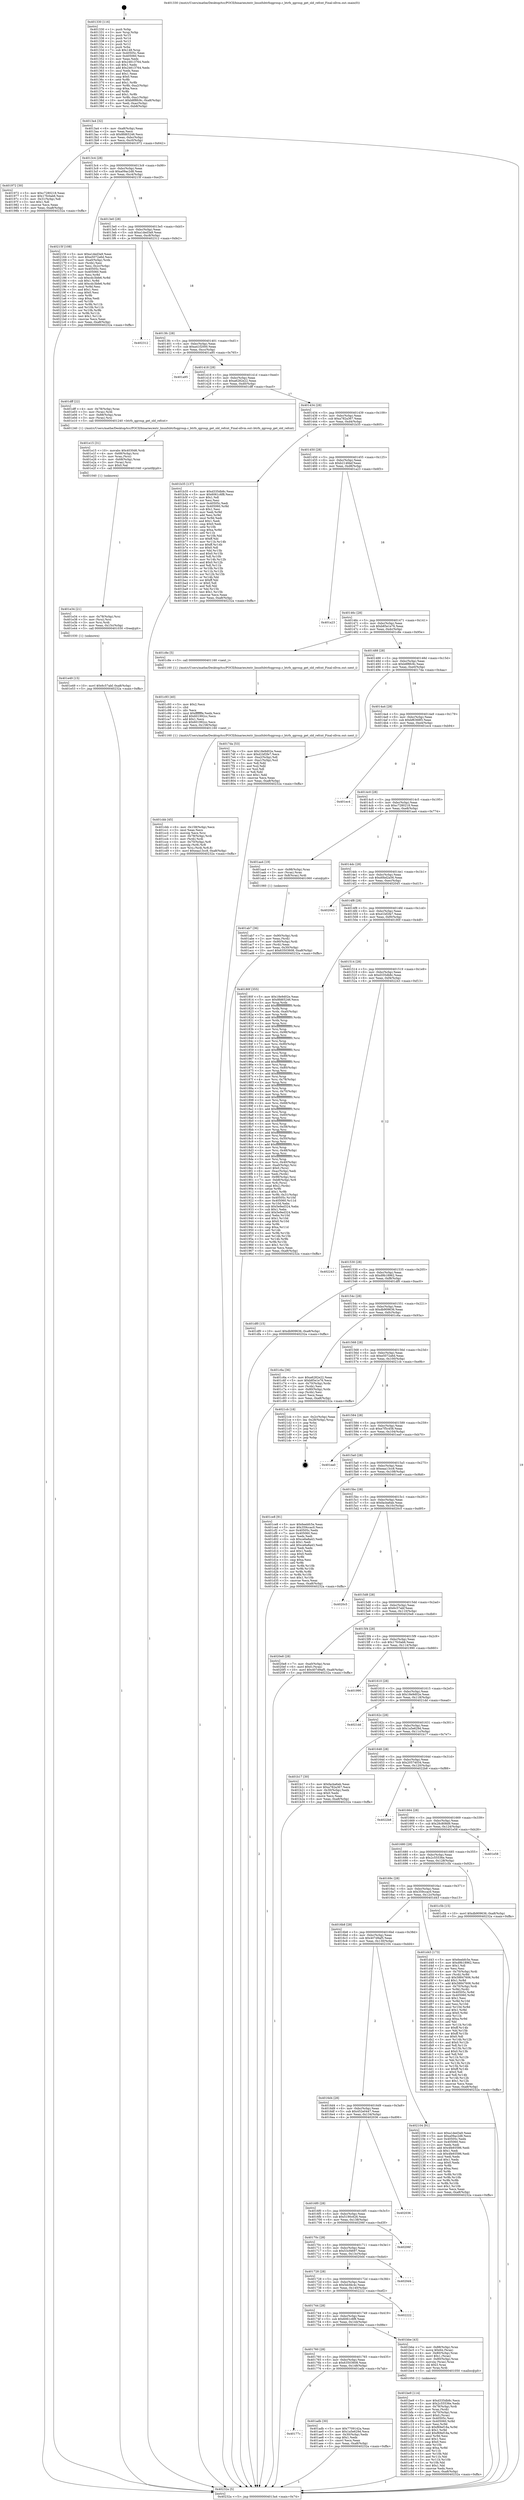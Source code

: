 digraph "0x401330" {
  label = "0x401330 (/mnt/c/Users/mathe/Desktop/tcc/POCII/binaries/extr_linuxfsbtrfsqgroup.c_btrfs_qgroup_get_old_refcnt_Final-ollvm.out::main(0))"
  labelloc = "t"
  node[shape=record]

  Entry [label="",width=0.3,height=0.3,shape=circle,fillcolor=black,style=filled]
  "0x4013a4" [label="{
     0x4013a4 [32]\l
     | [instrs]\l
     &nbsp;&nbsp;0x4013a4 \<+6\>: mov -0xa8(%rbp),%eax\l
     &nbsp;&nbsp;0x4013aa \<+2\>: mov %eax,%ecx\l
     &nbsp;&nbsp;0x4013ac \<+6\>: sub $0x8fd65246,%ecx\l
     &nbsp;&nbsp;0x4013b2 \<+6\>: mov %eax,-0xbc(%rbp)\l
     &nbsp;&nbsp;0x4013b8 \<+6\>: mov %ecx,-0xc0(%rbp)\l
     &nbsp;&nbsp;0x4013be \<+6\>: je 0000000000401972 \<main+0x642\>\l
  }"]
  "0x401972" [label="{
     0x401972 [30]\l
     | [instrs]\l
     &nbsp;&nbsp;0x401972 \<+5\>: mov $0xc7280218,%eax\l
     &nbsp;&nbsp;0x401977 \<+5\>: mov $0x17fc0ab6,%ecx\l
     &nbsp;&nbsp;0x40197c \<+3\>: mov -0x31(%rbp),%dl\l
     &nbsp;&nbsp;0x40197f \<+3\>: test $0x1,%dl\l
     &nbsp;&nbsp;0x401982 \<+3\>: cmovne %ecx,%eax\l
     &nbsp;&nbsp;0x401985 \<+6\>: mov %eax,-0xa8(%rbp)\l
     &nbsp;&nbsp;0x40198b \<+5\>: jmp 000000000040232a \<main+0xffa\>\l
  }"]
  "0x4013c4" [label="{
     0x4013c4 [28]\l
     | [instrs]\l
     &nbsp;&nbsp;0x4013c4 \<+5\>: jmp 00000000004013c9 \<main+0x99\>\l
     &nbsp;&nbsp;0x4013c9 \<+6\>: mov -0xbc(%rbp),%eax\l
     &nbsp;&nbsp;0x4013cf \<+5\>: sub $0xa09ac2d8,%eax\l
     &nbsp;&nbsp;0x4013d4 \<+6\>: mov %eax,-0xc4(%rbp)\l
     &nbsp;&nbsp;0x4013da \<+6\>: je 000000000040215f \<main+0xe2f\>\l
  }"]
  Exit [label="",width=0.3,height=0.3,shape=circle,fillcolor=black,style=filled,peripheries=2]
  "0x40215f" [label="{
     0x40215f [108]\l
     | [instrs]\l
     &nbsp;&nbsp;0x40215f \<+5\>: mov $0xa1ded3a9,%eax\l
     &nbsp;&nbsp;0x402164 \<+5\>: mov $0xe5072a6d,%ecx\l
     &nbsp;&nbsp;0x402169 \<+7\>: mov -0xa0(%rbp),%rdx\l
     &nbsp;&nbsp;0x402170 \<+2\>: mov (%rdx),%esi\l
     &nbsp;&nbsp;0x402172 \<+3\>: mov %esi,-0x2c(%rbp)\l
     &nbsp;&nbsp;0x402175 \<+7\>: mov 0x40505c,%esi\l
     &nbsp;&nbsp;0x40217c \<+7\>: mov 0x405060,%edi\l
     &nbsp;&nbsp;0x402183 \<+3\>: mov %esi,%r8d\l
     &nbsp;&nbsp;0x402186 \<+7\>: sub $0xcdc3bfe6,%r8d\l
     &nbsp;&nbsp;0x40218d \<+4\>: sub $0x1,%r8d\l
     &nbsp;&nbsp;0x402191 \<+7\>: add $0xcdc3bfe6,%r8d\l
     &nbsp;&nbsp;0x402198 \<+4\>: imul %r8d,%esi\l
     &nbsp;&nbsp;0x40219c \<+3\>: and $0x1,%esi\l
     &nbsp;&nbsp;0x40219f \<+3\>: cmp $0x0,%esi\l
     &nbsp;&nbsp;0x4021a2 \<+4\>: sete %r9b\l
     &nbsp;&nbsp;0x4021a6 \<+3\>: cmp $0xa,%edi\l
     &nbsp;&nbsp;0x4021a9 \<+4\>: setl %r10b\l
     &nbsp;&nbsp;0x4021ad \<+3\>: mov %r9b,%r11b\l
     &nbsp;&nbsp;0x4021b0 \<+3\>: and %r10b,%r11b\l
     &nbsp;&nbsp;0x4021b3 \<+3\>: xor %r10b,%r9b\l
     &nbsp;&nbsp;0x4021b6 \<+3\>: or %r9b,%r11b\l
     &nbsp;&nbsp;0x4021b9 \<+4\>: test $0x1,%r11b\l
     &nbsp;&nbsp;0x4021bd \<+3\>: cmovne %ecx,%eax\l
     &nbsp;&nbsp;0x4021c0 \<+6\>: mov %eax,-0xa8(%rbp)\l
     &nbsp;&nbsp;0x4021c6 \<+5\>: jmp 000000000040232a \<main+0xffa\>\l
  }"]
  "0x4013e0" [label="{
     0x4013e0 [28]\l
     | [instrs]\l
     &nbsp;&nbsp;0x4013e0 \<+5\>: jmp 00000000004013e5 \<main+0xb5\>\l
     &nbsp;&nbsp;0x4013e5 \<+6\>: mov -0xbc(%rbp),%eax\l
     &nbsp;&nbsp;0x4013eb \<+5\>: sub $0xa1ded3a9,%eax\l
     &nbsp;&nbsp;0x4013f0 \<+6\>: mov %eax,-0xc8(%rbp)\l
     &nbsp;&nbsp;0x4013f6 \<+6\>: je 0000000000402312 \<main+0xfe2\>\l
  }"]
  "0x401e49" [label="{
     0x401e49 [15]\l
     | [instrs]\l
     &nbsp;&nbsp;0x401e49 \<+10\>: movl $0x6c57abf,-0xa8(%rbp)\l
     &nbsp;&nbsp;0x401e53 \<+5\>: jmp 000000000040232a \<main+0xffa\>\l
  }"]
  "0x402312" [label="{
     0x402312\l
  }", style=dashed]
  "0x4013fc" [label="{
     0x4013fc [28]\l
     | [instrs]\l
     &nbsp;&nbsp;0x4013fc \<+5\>: jmp 0000000000401401 \<main+0xd1\>\l
     &nbsp;&nbsp;0x401401 \<+6\>: mov -0xbc(%rbp),%eax\l
     &nbsp;&nbsp;0x401407 \<+5\>: sub $0xa41f2000,%eax\l
     &nbsp;&nbsp;0x40140c \<+6\>: mov %eax,-0xcc(%rbp)\l
     &nbsp;&nbsp;0x401412 \<+6\>: je 0000000000401a95 \<main+0x765\>\l
  }"]
  "0x401e34" [label="{
     0x401e34 [21]\l
     | [instrs]\l
     &nbsp;&nbsp;0x401e34 \<+4\>: mov -0x78(%rbp),%rsi\l
     &nbsp;&nbsp;0x401e38 \<+3\>: mov (%rsi),%rsi\l
     &nbsp;&nbsp;0x401e3b \<+3\>: mov %rsi,%rdi\l
     &nbsp;&nbsp;0x401e3e \<+6\>: mov %eax,-0x15c(%rbp)\l
     &nbsp;&nbsp;0x401e44 \<+5\>: call 0000000000401030 \<free@plt\>\l
     | [calls]\l
     &nbsp;&nbsp;0x401030 \{1\} (unknown)\l
  }"]
  "0x401a95" [label="{
     0x401a95\l
  }", style=dashed]
  "0x401418" [label="{
     0x401418 [28]\l
     | [instrs]\l
     &nbsp;&nbsp;0x401418 \<+5\>: jmp 000000000040141d \<main+0xed\>\l
     &nbsp;&nbsp;0x40141d \<+6\>: mov -0xbc(%rbp),%eax\l
     &nbsp;&nbsp;0x401423 \<+5\>: sub $0xa6282e22,%eax\l
     &nbsp;&nbsp;0x401428 \<+6\>: mov %eax,-0xd0(%rbp)\l
     &nbsp;&nbsp;0x40142e \<+6\>: je 0000000000401dff \<main+0xacf\>\l
  }"]
  "0x401e15" [label="{
     0x401e15 [31]\l
     | [instrs]\l
     &nbsp;&nbsp;0x401e15 \<+10\>: movabs $0x4030d6,%rdi\l
     &nbsp;&nbsp;0x401e1f \<+4\>: mov -0x68(%rbp),%rsi\l
     &nbsp;&nbsp;0x401e23 \<+3\>: mov %rax,(%rsi)\l
     &nbsp;&nbsp;0x401e26 \<+4\>: mov -0x68(%rbp),%rax\l
     &nbsp;&nbsp;0x401e2a \<+3\>: mov (%rax),%rsi\l
     &nbsp;&nbsp;0x401e2d \<+2\>: mov $0x0,%al\l
     &nbsp;&nbsp;0x401e2f \<+5\>: call 0000000000401040 \<printf@plt\>\l
     | [calls]\l
     &nbsp;&nbsp;0x401040 \{1\} (unknown)\l
  }"]
  "0x401dff" [label="{
     0x401dff [22]\l
     | [instrs]\l
     &nbsp;&nbsp;0x401dff \<+4\>: mov -0x78(%rbp),%rax\l
     &nbsp;&nbsp;0x401e03 \<+3\>: mov (%rax),%rdi\l
     &nbsp;&nbsp;0x401e06 \<+7\>: mov -0x88(%rbp),%rax\l
     &nbsp;&nbsp;0x401e0d \<+3\>: mov (%rax),%rsi\l
     &nbsp;&nbsp;0x401e10 \<+5\>: call 0000000000401240 \<btrfs_qgroup_get_old_refcnt\>\l
     | [calls]\l
     &nbsp;&nbsp;0x401240 \{1\} (/mnt/c/Users/mathe/Desktop/tcc/POCII/binaries/extr_linuxfsbtrfsqgroup.c_btrfs_qgroup_get_old_refcnt_Final-ollvm.out::btrfs_qgroup_get_old_refcnt)\l
  }"]
  "0x401434" [label="{
     0x401434 [28]\l
     | [instrs]\l
     &nbsp;&nbsp;0x401434 \<+5\>: jmp 0000000000401439 \<main+0x109\>\l
     &nbsp;&nbsp;0x401439 \<+6\>: mov -0xbc(%rbp),%eax\l
     &nbsp;&nbsp;0x40143f \<+5\>: sub $0xa782a367,%eax\l
     &nbsp;&nbsp;0x401444 \<+6\>: mov %eax,-0xd4(%rbp)\l
     &nbsp;&nbsp;0x40144a \<+6\>: je 0000000000401b35 \<main+0x805\>\l
  }"]
  "0x401cbb" [label="{
     0x401cbb [45]\l
     | [instrs]\l
     &nbsp;&nbsp;0x401cbb \<+6\>: mov -0x158(%rbp),%ecx\l
     &nbsp;&nbsp;0x401cc1 \<+3\>: imul %eax,%ecx\l
     &nbsp;&nbsp;0x401cc4 \<+3\>: movslq %ecx,%rsi\l
     &nbsp;&nbsp;0x401cc7 \<+4\>: mov -0x78(%rbp),%rdi\l
     &nbsp;&nbsp;0x401ccb \<+3\>: mov (%rdi),%rdi\l
     &nbsp;&nbsp;0x401cce \<+4\>: mov -0x70(%rbp),%r8\l
     &nbsp;&nbsp;0x401cd2 \<+3\>: movslq (%r8),%r8\l
     &nbsp;&nbsp;0x401cd5 \<+4\>: mov %rsi,(%rdi,%r8,8)\l
     &nbsp;&nbsp;0x401cd9 \<+10\>: movl $0xeaa13cc8,-0xa8(%rbp)\l
     &nbsp;&nbsp;0x401ce3 \<+5\>: jmp 000000000040232a \<main+0xffa\>\l
  }"]
  "0x401b35" [label="{
     0x401b35 [137]\l
     | [instrs]\l
     &nbsp;&nbsp;0x401b35 \<+5\>: mov $0xd335db8c,%eax\l
     &nbsp;&nbsp;0x401b3a \<+5\>: mov $0x6061c6f8,%ecx\l
     &nbsp;&nbsp;0x401b3f \<+2\>: mov $0x1,%dl\l
     &nbsp;&nbsp;0x401b41 \<+2\>: xor %esi,%esi\l
     &nbsp;&nbsp;0x401b43 \<+7\>: mov 0x40505c,%edi\l
     &nbsp;&nbsp;0x401b4a \<+8\>: mov 0x405060,%r8d\l
     &nbsp;&nbsp;0x401b52 \<+3\>: sub $0x1,%esi\l
     &nbsp;&nbsp;0x401b55 \<+3\>: mov %edi,%r9d\l
     &nbsp;&nbsp;0x401b58 \<+3\>: add %esi,%r9d\l
     &nbsp;&nbsp;0x401b5b \<+4\>: imul %r9d,%edi\l
     &nbsp;&nbsp;0x401b5f \<+3\>: and $0x1,%edi\l
     &nbsp;&nbsp;0x401b62 \<+3\>: cmp $0x0,%edi\l
     &nbsp;&nbsp;0x401b65 \<+4\>: sete %r10b\l
     &nbsp;&nbsp;0x401b69 \<+4\>: cmp $0xa,%r8d\l
     &nbsp;&nbsp;0x401b6d \<+4\>: setl %r11b\l
     &nbsp;&nbsp;0x401b71 \<+3\>: mov %r10b,%bl\l
     &nbsp;&nbsp;0x401b74 \<+3\>: xor $0xff,%bl\l
     &nbsp;&nbsp;0x401b77 \<+3\>: mov %r11b,%r14b\l
     &nbsp;&nbsp;0x401b7a \<+4\>: xor $0xff,%r14b\l
     &nbsp;&nbsp;0x401b7e \<+3\>: xor $0x0,%dl\l
     &nbsp;&nbsp;0x401b81 \<+3\>: mov %bl,%r15b\l
     &nbsp;&nbsp;0x401b84 \<+4\>: and $0x0,%r15b\l
     &nbsp;&nbsp;0x401b88 \<+3\>: and %dl,%r10b\l
     &nbsp;&nbsp;0x401b8b \<+3\>: mov %r14b,%r12b\l
     &nbsp;&nbsp;0x401b8e \<+4\>: and $0x0,%r12b\l
     &nbsp;&nbsp;0x401b92 \<+3\>: and %dl,%r11b\l
     &nbsp;&nbsp;0x401b95 \<+3\>: or %r10b,%r15b\l
     &nbsp;&nbsp;0x401b98 \<+3\>: or %r11b,%r12b\l
     &nbsp;&nbsp;0x401b9b \<+3\>: xor %r12b,%r15b\l
     &nbsp;&nbsp;0x401b9e \<+3\>: or %r14b,%bl\l
     &nbsp;&nbsp;0x401ba1 \<+3\>: xor $0xff,%bl\l
     &nbsp;&nbsp;0x401ba4 \<+3\>: or $0x0,%dl\l
     &nbsp;&nbsp;0x401ba7 \<+2\>: and %dl,%bl\l
     &nbsp;&nbsp;0x401ba9 \<+3\>: or %bl,%r15b\l
     &nbsp;&nbsp;0x401bac \<+4\>: test $0x1,%r15b\l
     &nbsp;&nbsp;0x401bb0 \<+3\>: cmovne %ecx,%eax\l
     &nbsp;&nbsp;0x401bb3 \<+6\>: mov %eax,-0xa8(%rbp)\l
     &nbsp;&nbsp;0x401bb9 \<+5\>: jmp 000000000040232a \<main+0xffa\>\l
  }"]
  "0x401450" [label="{
     0x401450 [28]\l
     | [instrs]\l
     &nbsp;&nbsp;0x401450 \<+5\>: jmp 0000000000401455 \<main+0x125\>\l
     &nbsp;&nbsp;0x401455 \<+6\>: mov -0xbc(%rbp),%eax\l
     &nbsp;&nbsp;0x40145b \<+5\>: sub $0xb214fdef,%eax\l
     &nbsp;&nbsp;0x401460 \<+6\>: mov %eax,-0xd8(%rbp)\l
     &nbsp;&nbsp;0x401466 \<+6\>: je 0000000000401a23 \<main+0x6f3\>\l
  }"]
  "0x401c93" [label="{
     0x401c93 [40]\l
     | [instrs]\l
     &nbsp;&nbsp;0x401c93 \<+5\>: mov $0x2,%ecx\l
     &nbsp;&nbsp;0x401c98 \<+1\>: cltd\l
     &nbsp;&nbsp;0x401c99 \<+2\>: idiv %ecx\l
     &nbsp;&nbsp;0x401c9b \<+6\>: imul $0xfffffffe,%edx,%ecx\l
     &nbsp;&nbsp;0x401ca1 \<+6\>: add $0x601992cc,%ecx\l
     &nbsp;&nbsp;0x401ca7 \<+3\>: add $0x1,%ecx\l
     &nbsp;&nbsp;0x401caa \<+6\>: sub $0x601992cc,%ecx\l
     &nbsp;&nbsp;0x401cb0 \<+6\>: mov %ecx,-0x158(%rbp)\l
     &nbsp;&nbsp;0x401cb6 \<+5\>: call 0000000000401160 \<next_i\>\l
     | [calls]\l
     &nbsp;&nbsp;0x401160 \{1\} (/mnt/c/Users/mathe/Desktop/tcc/POCII/binaries/extr_linuxfsbtrfsqgroup.c_btrfs_qgroup_get_old_refcnt_Final-ollvm.out::next_i)\l
  }"]
  "0x401a23" [label="{
     0x401a23\l
  }", style=dashed]
  "0x40146c" [label="{
     0x40146c [28]\l
     | [instrs]\l
     &nbsp;&nbsp;0x40146c \<+5\>: jmp 0000000000401471 \<main+0x141\>\l
     &nbsp;&nbsp;0x401471 \<+6\>: mov -0xbc(%rbp),%eax\l
     &nbsp;&nbsp;0x401477 \<+5\>: sub $0xb85e1e76,%eax\l
     &nbsp;&nbsp;0x40147c \<+6\>: mov %eax,-0xdc(%rbp)\l
     &nbsp;&nbsp;0x401482 \<+6\>: je 0000000000401c8e \<main+0x95e\>\l
  }"]
  "0x401be9" [label="{
     0x401be9 [114]\l
     | [instrs]\l
     &nbsp;&nbsp;0x401be9 \<+5\>: mov $0xd335db8c,%ecx\l
     &nbsp;&nbsp;0x401bee \<+5\>: mov $0x2c55536e,%edx\l
     &nbsp;&nbsp;0x401bf3 \<+4\>: mov -0x78(%rbp),%rdi\l
     &nbsp;&nbsp;0x401bf7 \<+3\>: mov %rax,(%rdi)\l
     &nbsp;&nbsp;0x401bfa \<+4\>: mov -0x70(%rbp),%rax\l
     &nbsp;&nbsp;0x401bfe \<+6\>: movl $0x0,(%rax)\l
     &nbsp;&nbsp;0x401c04 \<+7\>: mov 0x40505c,%esi\l
     &nbsp;&nbsp;0x401c0b \<+8\>: mov 0x405060,%r8d\l
     &nbsp;&nbsp;0x401c13 \<+3\>: mov %esi,%r9d\l
     &nbsp;&nbsp;0x401c16 \<+7\>: sub $0xf69ef18a,%r9d\l
     &nbsp;&nbsp;0x401c1d \<+4\>: sub $0x1,%r9d\l
     &nbsp;&nbsp;0x401c21 \<+7\>: add $0xf69ef18a,%r9d\l
     &nbsp;&nbsp;0x401c28 \<+4\>: imul %r9d,%esi\l
     &nbsp;&nbsp;0x401c2c \<+3\>: and $0x1,%esi\l
     &nbsp;&nbsp;0x401c2f \<+3\>: cmp $0x0,%esi\l
     &nbsp;&nbsp;0x401c32 \<+4\>: sete %r10b\l
     &nbsp;&nbsp;0x401c36 \<+4\>: cmp $0xa,%r8d\l
     &nbsp;&nbsp;0x401c3a \<+4\>: setl %r11b\l
     &nbsp;&nbsp;0x401c3e \<+3\>: mov %r10b,%bl\l
     &nbsp;&nbsp;0x401c41 \<+3\>: and %r11b,%bl\l
     &nbsp;&nbsp;0x401c44 \<+3\>: xor %r11b,%r10b\l
     &nbsp;&nbsp;0x401c47 \<+3\>: or %r10b,%bl\l
     &nbsp;&nbsp;0x401c4a \<+3\>: test $0x1,%bl\l
     &nbsp;&nbsp;0x401c4d \<+3\>: cmovne %edx,%ecx\l
     &nbsp;&nbsp;0x401c50 \<+6\>: mov %ecx,-0xa8(%rbp)\l
     &nbsp;&nbsp;0x401c56 \<+5\>: jmp 000000000040232a \<main+0xffa\>\l
  }"]
  "0x401c8e" [label="{
     0x401c8e [5]\l
     | [instrs]\l
     &nbsp;&nbsp;0x401c8e \<+5\>: call 0000000000401160 \<next_i\>\l
     | [calls]\l
     &nbsp;&nbsp;0x401160 \{1\} (/mnt/c/Users/mathe/Desktop/tcc/POCII/binaries/extr_linuxfsbtrfsqgroup.c_btrfs_qgroup_get_old_refcnt_Final-ollvm.out::next_i)\l
  }"]
  "0x401488" [label="{
     0x401488 [28]\l
     | [instrs]\l
     &nbsp;&nbsp;0x401488 \<+5\>: jmp 000000000040148d \<main+0x15d\>\l
     &nbsp;&nbsp;0x40148d \<+6\>: mov -0xbc(%rbp),%eax\l
     &nbsp;&nbsp;0x401493 \<+5\>: sub $0xb8f8fc9c,%eax\l
     &nbsp;&nbsp;0x401498 \<+6\>: mov %eax,-0xe0(%rbp)\l
     &nbsp;&nbsp;0x40149e \<+6\>: je 00000000004017da \<main+0x4aa\>\l
  }"]
  "0x40177c" [label="{
     0x40177c\l
  }", style=dashed]
  "0x4017da" [label="{
     0x4017da [53]\l
     | [instrs]\l
     &nbsp;&nbsp;0x4017da \<+5\>: mov $0x18e9d02e,%eax\l
     &nbsp;&nbsp;0x4017df \<+5\>: mov $0xd1bf2fe7,%ecx\l
     &nbsp;&nbsp;0x4017e4 \<+6\>: mov -0xa2(%rbp),%dl\l
     &nbsp;&nbsp;0x4017ea \<+7\>: mov -0xa1(%rbp),%sil\l
     &nbsp;&nbsp;0x4017f1 \<+3\>: mov %dl,%dil\l
     &nbsp;&nbsp;0x4017f4 \<+3\>: and %sil,%dil\l
     &nbsp;&nbsp;0x4017f7 \<+3\>: xor %sil,%dl\l
     &nbsp;&nbsp;0x4017fa \<+3\>: or %dl,%dil\l
     &nbsp;&nbsp;0x4017fd \<+4\>: test $0x1,%dil\l
     &nbsp;&nbsp;0x401801 \<+3\>: cmovne %ecx,%eax\l
     &nbsp;&nbsp;0x401804 \<+6\>: mov %eax,-0xa8(%rbp)\l
     &nbsp;&nbsp;0x40180a \<+5\>: jmp 000000000040232a \<main+0xffa\>\l
  }"]
  "0x4014a4" [label="{
     0x4014a4 [28]\l
     | [instrs]\l
     &nbsp;&nbsp;0x4014a4 \<+5\>: jmp 00000000004014a9 \<main+0x179\>\l
     &nbsp;&nbsp;0x4014a9 \<+6\>: mov -0xbc(%rbp),%eax\l
     &nbsp;&nbsp;0x4014af \<+5\>: sub $0xbf6368f3,%eax\l
     &nbsp;&nbsp;0x4014b4 \<+6\>: mov %eax,-0xe4(%rbp)\l
     &nbsp;&nbsp;0x4014ba \<+6\>: je 0000000000401ec4 \<main+0xb94\>\l
  }"]
  "0x40232a" [label="{
     0x40232a [5]\l
     | [instrs]\l
     &nbsp;&nbsp;0x40232a \<+5\>: jmp 00000000004013a4 \<main+0x74\>\l
  }"]
  "0x401330" [label="{
     0x401330 [116]\l
     | [instrs]\l
     &nbsp;&nbsp;0x401330 \<+1\>: push %rbp\l
     &nbsp;&nbsp;0x401331 \<+3\>: mov %rsp,%rbp\l
     &nbsp;&nbsp;0x401334 \<+2\>: push %r15\l
     &nbsp;&nbsp;0x401336 \<+2\>: push %r14\l
     &nbsp;&nbsp;0x401338 \<+2\>: push %r13\l
     &nbsp;&nbsp;0x40133a \<+2\>: push %r12\l
     &nbsp;&nbsp;0x40133c \<+1\>: push %rbx\l
     &nbsp;&nbsp;0x40133d \<+7\>: sub $0x148,%rsp\l
     &nbsp;&nbsp;0x401344 \<+7\>: mov 0x40505c,%eax\l
     &nbsp;&nbsp;0x40134b \<+7\>: mov 0x405060,%ecx\l
     &nbsp;&nbsp;0x401352 \<+2\>: mov %eax,%edx\l
     &nbsp;&nbsp;0x401354 \<+6\>: sub $0x24613764,%edx\l
     &nbsp;&nbsp;0x40135a \<+3\>: sub $0x1,%edx\l
     &nbsp;&nbsp;0x40135d \<+6\>: add $0x24613764,%edx\l
     &nbsp;&nbsp;0x401363 \<+3\>: imul %edx,%eax\l
     &nbsp;&nbsp;0x401366 \<+3\>: and $0x1,%eax\l
     &nbsp;&nbsp;0x401369 \<+3\>: cmp $0x0,%eax\l
     &nbsp;&nbsp;0x40136c \<+4\>: sete %r8b\l
     &nbsp;&nbsp;0x401370 \<+4\>: and $0x1,%r8b\l
     &nbsp;&nbsp;0x401374 \<+7\>: mov %r8b,-0xa2(%rbp)\l
     &nbsp;&nbsp;0x40137b \<+3\>: cmp $0xa,%ecx\l
     &nbsp;&nbsp;0x40137e \<+4\>: setl %r8b\l
     &nbsp;&nbsp;0x401382 \<+4\>: and $0x1,%r8b\l
     &nbsp;&nbsp;0x401386 \<+7\>: mov %r8b,-0xa1(%rbp)\l
     &nbsp;&nbsp;0x40138d \<+10\>: movl $0xb8f8fc9c,-0xa8(%rbp)\l
     &nbsp;&nbsp;0x401397 \<+6\>: mov %edi,-0xac(%rbp)\l
     &nbsp;&nbsp;0x40139d \<+7\>: mov %rsi,-0xb8(%rbp)\l
  }"]
  "0x401adb" [label="{
     0x401adb [30]\l
     | [instrs]\l
     &nbsp;&nbsp;0x401adb \<+5\>: mov $0x7709142a,%eax\l
     &nbsp;&nbsp;0x401ae0 \<+5\>: mov $0x1a5e629d,%ecx\l
     &nbsp;&nbsp;0x401ae5 \<+3\>: mov -0x30(%rbp),%edx\l
     &nbsp;&nbsp;0x401ae8 \<+3\>: cmp $0x1,%edx\l
     &nbsp;&nbsp;0x401aeb \<+3\>: cmovl %ecx,%eax\l
     &nbsp;&nbsp;0x401aee \<+6\>: mov %eax,-0xa8(%rbp)\l
     &nbsp;&nbsp;0x401af4 \<+5\>: jmp 000000000040232a \<main+0xffa\>\l
  }"]
  "0x401ec4" [label="{
     0x401ec4\l
  }", style=dashed]
  "0x4014c0" [label="{
     0x4014c0 [28]\l
     | [instrs]\l
     &nbsp;&nbsp;0x4014c0 \<+5\>: jmp 00000000004014c5 \<main+0x195\>\l
     &nbsp;&nbsp;0x4014c5 \<+6\>: mov -0xbc(%rbp),%eax\l
     &nbsp;&nbsp;0x4014cb \<+5\>: sub $0xc7280218,%eax\l
     &nbsp;&nbsp;0x4014d0 \<+6\>: mov %eax,-0xe8(%rbp)\l
     &nbsp;&nbsp;0x4014d6 \<+6\>: je 0000000000401aa4 \<main+0x774\>\l
  }"]
  "0x401760" [label="{
     0x401760 [28]\l
     | [instrs]\l
     &nbsp;&nbsp;0x401760 \<+5\>: jmp 0000000000401765 \<main+0x435\>\l
     &nbsp;&nbsp;0x401765 \<+6\>: mov -0xbc(%rbp),%eax\l
     &nbsp;&nbsp;0x40176b \<+5\>: sub $0x63503608,%eax\l
     &nbsp;&nbsp;0x401770 \<+6\>: mov %eax,-0x148(%rbp)\l
     &nbsp;&nbsp;0x401776 \<+6\>: je 0000000000401adb \<main+0x7ab\>\l
  }"]
  "0x401aa4" [label="{
     0x401aa4 [19]\l
     | [instrs]\l
     &nbsp;&nbsp;0x401aa4 \<+7\>: mov -0x98(%rbp),%rax\l
     &nbsp;&nbsp;0x401aab \<+3\>: mov (%rax),%rax\l
     &nbsp;&nbsp;0x401aae \<+4\>: mov 0x8(%rax),%rdi\l
     &nbsp;&nbsp;0x401ab2 \<+5\>: call 0000000000401060 \<atoi@plt\>\l
     | [calls]\l
     &nbsp;&nbsp;0x401060 \{1\} (unknown)\l
  }"]
  "0x4014dc" [label="{
     0x4014dc [28]\l
     | [instrs]\l
     &nbsp;&nbsp;0x4014dc \<+5\>: jmp 00000000004014e1 \<main+0x1b1\>\l
     &nbsp;&nbsp;0x4014e1 \<+6\>: mov -0xbc(%rbp),%eax\l
     &nbsp;&nbsp;0x4014e7 \<+5\>: sub $0xd0bd2a56,%eax\l
     &nbsp;&nbsp;0x4014ec \<+6\>: mov %eax,-0xec(%rbp)\l
     &nbsp;&nbsp;0x4014f2 \<+6\>: je 0000000000402045 \<main+0xd15\>\l
  }"]
  "0x401bbe" [label="{
     0x401bbe [43]\l
     | [instrs]\l
     &nbsp;&nbsp;0x401bbe \<+7\>: mov -0x88(%rbp),%rax\l
     &nbsp;&nbsp;0x401bc5 \<+7\>: movq $0x64,(%rax)\l
     &nbsp;&nbsp;0x401bcc \<+4\>: mov -0x80(%rbp),%rax\l
     &nbsp;&nbsp;0x401bd0 \<+6\>: movl $0x1,(%rax)\l
     &nbsp;&nbsp;0x401bd6 \<+4\>: mov -0x80(%rbp),%rax\l
     &nbsp;&nbsp;0x401bda \<+3\>: movslq (%rax),%rax\l
     &nbsp;&nbsp;0x401bdd \<+4\>: shl $0x3,%rax\l
     &nbsp;&nbsp;0x401be1 \<+3\>: mov %rax,%rdi\l
     &nbsp;&nbsp;0x401be4 \<+5\>: call 0000000000401050 \<malloc@plt\>\l
     | [calls]\l
     &nbsp;&nbsp;0x401050 \{1\} (unknown)\l
  }"]
  "0x402045" [label="{
     0x402045\l
  }", style=dashed]
  "0x4014f8" [label="{
     0x4014f8 [28]\l
     | [instrs]\l
     &nbsp;&nbsp;0x4014f8 \<+5\>: jmp 00000000004014fd \<main+0x1cd\>\l
     &nbsp;&nbsp;0x4014fd \<+6\>: mov -0xbc(%rbp),%eax\l
     &nbsp;&nbsp;0x401503 \<+5\>: sub $0xd1bf2fe7,%eax\l
     &nbsp;&nbsp;0x401508 \<+6\>: mov %eax,-0xf0(%rbp)\l
     &nbsp;&nbsp;0x40150e \<+6\>: je 000000000040180f \<main+0x4df\>\l
  }"]
  "0x401744" [label="{
     0x401744 [28]\l
     | [instrs]\l
     &nbsp;&nbsp;0x401744 \<+5\>: jmp 0000000000401749 \<main+0x419\>\l
     &nbsp;&nbsp;0x401749 \<+6\>: mov -0xbc(%rbp),%eax\l
     &nbsp;&nbsp;0x40174f \<+5\>: sub $0x6061c6f8,%eax\l
     &nbsp;&nbsp;0x401754 \<+6\>: mov %eax,-0x144(%rbp)\l
     &nbsp;&nbsp;0x40175a \<+6\>: je 0000000000401bbe \<main+0x88e\>\l
  }"]
  "0x40180f" [label="{
     0x40180f [355]\l
     | [instrs]\l
     &nbsp;&nbsp;0x40180f \<+5\>: mov $0x18e9d02e,%eax\l
     &nbsp;&nbsp;0x401814 \<+5\>: mov $0x8fd65246,%ecx\l
     &nbsp;&nbsp;0x401819 \<+3\>: mov %rsp,%rdx\l
     &nbsp;&nbsp;0x40181c \<+4\>: add $0xfffffffffffffff0,%rdx\l
     &nbsp;&nbsp;0x401820 \<+3\>: mov %rdx,%rsp\l
     &nbsp;&nbsp;0x401823 \<+7\>: mov %rdx,-0xa0(%rbp)\l
     &nbsp;&nbsp;0x40182a \<+3\>: mov %rsp,%rdx\l
     &nbsp;&nbsp;0x40182d \<+4\>: add $0xfffffffffffffff0,%rdx\l
     &nbsp;&nbsp;0x401831 \<+3\>: mov %rdx,%rsp\l
     &nbsp;&nbsp;0x401834 \<+3\>: mov %rsp,%rsi\l
     &nbsp;&nbsp;0x401837 \<+4\>: add $0xfffffffffffffff0,%rsi\l
     &nbsp;&nbsp;0x40183b \<+3\>: mov %rsi,%rsp\l
     &nbsp;&nbsp;0x40183e \<+7\>: mov %rsi,-0x98(%rbp)\l
     &nbsp;&nbsp;0x401845 \<+3\>: mov %rsp,%rsi\l
     &nbsp;&nbsp;0x401848 \<+4\>: add $0xfffffffffffffff0,%rsi\l
     &nbsp;&nbsp;0x40184c \<+3\>: mov %rsi,%rsp\l
     &nbsp;&nbsp;0x40184f \<+7\>: mov %rsi,-0x90(%rbp)\l
     &nbsp;&nbsp;0x401856 \<+3\>: mov %rsp,%rsi\l
     &nbsp;&nbsp;0x401859 \<+4\>: add $0xfffffffffffffff0,%rsi\l
     &nbsp;&nbsp;0x40185d \<+3\>: mov %rsi,%rsp\l
     &nbsp;&nbsp;0x401860 \<+7\>: mov %rsi,-0x88(%rbp)\l
     &nbsp;&nbsp;0x401867 \<+3\>: mov %rsp,%rsi\l
     &nbsp;&nbsp;0x40186a \<+4\>: add $0xfffffffffffffff0,%rsi\l
     &nbsp;&nbsp;0x40186e \<+3\>: mov %rsi,%rsp\l
     &nbsp;&nbsp;0x401871 \<+4\>: mov %rsi,-0x80(%rbp)\l
     &nbsp;&nbsp;0x401875 \<+3\>: mov %rsp,%rsi\l
     &nbsp;&nbsp;0x401878 \<+4\>: add $0xfffffffffffffff0,%rsi\l
     &nbsp;&nbsp;0x40187c \<+3\>: mov %rsi,%rsp\l
     &nbsp;&nbsp;0x40187f \<+4\>: mov %rsi,-0x78(%rbp)\l
     &nbsp;&nbsp;0x401883 \<+3\>: mov %rsp,%rsi\l
     &nbsp;&nbsp;0x401886 \<+4\>: add $0xfffffffffffffff0,%rsi\l
     &nbsp;&nbsp;0x40188a \<+3\>: mov %rsi,%rsp\l
     &nbsp;&nbsp;0x40188d \<+4\>: mov %rsi,-0x70(%rbp)\l
     &nbsp;&nbsp;0x401891 \<+3\>: mov %rsp,%rsi\l
     &nbsp;&nbsp;0x401894 \<+4\>: add $0xfffffffffffffff0,%rsi\l
     &nbsp;&nbsp;0x401898 \<+3\>: mov %rsi,%rsp\l
     &nbsp;&nbsp;0x40189b \<+4\>: mov %rsi,-0x68(%rbp)\l
     &nbsp;&nbsp;0x40189f \<+3\>: mov %rsp,%rsi\l
     &nbsp;&nbsp;0x4018a2 \<+4\>: add $0xfffffffffffffff0,%rsi\l
     &nbsp;&nbsp;0x4018a6 \<+3\>: mov %rsi,%rsp\l
     &nbsp;&nbsp;0x4018a9 \<+4\>: mov %rsi,-0x60(%rbp)\l
     &nbsp;&nbsp;0x4018ad \<+3\>: mov %rsp,%rsi\l
     &nbsp;&nbsp;0x4018b0 \<+4\>: add $0xfffffffffffffff0,%rsi\l
     &nbsp;&nbsp;0x4018b4 \<+3\>: mov %rsi,%rsp\l
     &nbsp;&nbsp;0x4018b7 \<+4\>: mov %rsi,-0x58(%rbp)\l
     &nbsp;&nbsp;0x4018bb \<+3\>: mov %rsp,%rsi\l
     &nbsp;&nbsp;0x4018be \<+4\>: add $0xfffffffffffffff0,%rsi\l
     &nbsp;&nbsp;0x4018c2 \<+3\>: mov %rsi,%rsp\l
     &nbsp;&nbsp;0x4018c5 \<+4\>: mov %rsi,-0x50(%rbp)\l
     &nbsp;&nbsp;0x4018c9 \<+3\>: mov %rsp,%rsi\l
     &nbsp;&nbsp;0x4018cc \<+4\>: add $0xfffffffffffffff0,%rsi\l
     &nbsp;&nbsp;0x4018d0 \<+3\>: mov %rsi,%rsp\l
     &nbsp;&nbsp;0x4018d3 \<+4\>: mov %rsi,-0x48(%rbp)\l
     &nbsp;&nbsp;0x4018d7 \<+3\>: mov %rsp,%rsi\l
     &nbsp;&nbsp;0x4018da \<+4\>: add $0xfffffffffffffff0,%rsi\l
     &nbsp;&nbsp;0x4018de \<+3\>: mov %rsi,%rsp\l
     &nbsp;&nbsp;0x4018e1 \<+4\>: mov %rsi,-0x40(%rbp)\l
     &nbsp;&nbsp;0x4018e5 \<+7\>: mov -0xa0(%rbp),%rsi\l
     &nbsp;&nbsp;0x4018ec \<+6\>: movl $0x0,(%rsi)\l
     &nbsp;&nbsp;0x4018f2 \<+6\>: mov -0xac(%rbp),%edi\l
     &nbsp;&nbsp;0x4018f8 \<+2\>: mov %edi,(%rdx)\l
     &nbsp;&nbsp;0x4018fa \<+7\>: mov -0x98(%rbp),%rsi\l
     &nbsp;&nbsp;0x401901 \<+7\>: mov -0xb8(%rbp),%r8\l
     &nbsp;&nbsp;0x401908 \<+3\>: mov %r8,(%rsi)\l
     &nbsp;&nbsp;0x40190b \<+3\>: cmpl $0x2,(%rdx)\l
     &nbsp;&nbsp;0x40190e \<+4\>: setne %r9b\l
     &nbsp;&nbsp;0x401912 \<+4\>: and $0x1,%r9b\l
     &nbsp;&nbsp;0x401916 \<+4\>: mov %r9b,-0x31(%rbp)\l
     &nbsp;&nbsp;0x40191a \<+8\>: mov 0x40505c,%r10d\l
     &nbsp;&nbsp;0x401922 \<+8\>: mov 0x405060,%r11d\l
     &nbsp;&nbsp;0x40192a \<+3\>: mov %r10d,%ebx\l
     &nbsp;&nbsp;0x40192d \<+6\>: sub $0x5e9ed324,%ebx\l
     &nbsp;&nbsp;0x401933 \<+3\>: sub $0x1,%ebx\l
     &nbsp;&nbsp;0x401936 \<+6\>: add $0x5e9ed324,%ebx\l
     &nbsp;&nbsp;0x40193c \<+4\>: imul %ebx,%r10d\l
     &nbsp;&nbsp;0x401940 \<+4\>: and $0x1,%r10d\l
     &nbsp;&nbsp;0x401944 \<+4\>: cmp $0x0,%r10d\l
     &nbsp;&nbsp;0x401948 \<+4\>: sete %r9b\l
     &nbsp;&nbsp;0x40194c \<+4\>: cmp $0xa,%r11d\l
     &nbsp;&nbsp;0x401950 \<+4\>: setl %r14b\l
     &nbsp;&nbsp;0x401954 \<+3\>: mov %r9b,%r15b\l
     &nbsp;&nbsp;0x401957 \<+3\>: and %r14b,%r15b\l
     &nbsp;&nbsp;0x40195a \<+3\>: xor %r14b,%r9b\l
     &nbsp;&nbsp;0x40195d \<+3\>: or %r9b,%r15b\l
     &nbsp;&nbsp;0x401960 \<+4\>: test $0x1,%r15b\l
     &nbsp;&nbsp;0x401964 \<+3\>: cmovne %ecx,%eax\l
     &nbsp;&nbsp;0x401967 \<+6\>: mov %eax,-0xa8(%rbp)\l
     &nbsp;&nbsp;0x40196d \<+5\>: jmp 000000000040232a \<main+0xffa\>\l
  }"]
  "0x401514" [label="{
     0x401514 [28]\l
     | [instrs]\l
     &nbsp;&nbsp;0x401514 \<+5\>: jmp 0000000000401519 \<main+0x1e9\>\l
     &nbsp;&nbsp;0x401519 \<+6\>: mov -0xbc(%rbp),%eax\l
     &nbsp;&nbsp;0x40151f \<+5\>: sub $0xd335db8c,%eax\l
     &nbsp;&nbsp;0x401524 \<+6\>: mov %eax,-0xf4(%rbp)\l
     &nbsp;&nbsp;0x40152a \<+6\>: je 0000000000402243 \<main+0xf13\>\l
  }"]
  "0x402222" [label="{
     0x402222\l
  }", style=dashed]
  "0x401ab7" [label="{
     0x401ab7 [36]\l
     | [instrs]\l
     &nbsp;&nbsp;0x401ab7 \<+7\>: mov -0x90(%rbp),%rdi\l
     &nbsp;&nbsp;0x401abe \<+2\>: mov %eax,(%rdi)\l
     &nbsp;&nbsp;0x401ac0 \<+7\>: mov -0x90(%rbp),%rdi\l
     &nbsp;&nbsp;0x401ac7 \<+2\>: mov (%rdi),%eax\l
     &nbsp;&nbsp;0x401ac9 \<+3\>: mov %eax,-0x30(%rbp)\l
     &nbsp;&nbsp;0x401acc \<+10\>: movl $0x63503608,-0xa8(%rbp)\l
     &nbsp;&nbsp;0x401ad6 \<+5\>: jmp 000000000040232a \<main+0xffa\>\l
  }"]
  "0x401728" [label="{
     0x401728 [28]\l
     | [instrs]\l
     &nbsp;&nbsp;0x401728 \<+5\>: jmp 000000000040172d \<main+0x3fd\>\l
     &nbsp;&nbsp;0x40172d \<+6\>: mov -0xbc(%rbp),%eax\l
     &nbsp;&nbsp;0x401733 \<+5\>: sub $0x5dcfdc4c,%eax\l
     &nbsp;&nbsp;0x401738 \<+6\>: mov %eax,-0x140(%rbp)\l
     &nbsp;&nbsp;0x40173e \<+6\>: je 0000000000402222 \<main+0xef2\>\l
  }"]
  "0x402243" [label="{
     0x402243\l
  }", style=dashed]
  "0x401530" [label="{
     0x401530 [28]\l
     | [instrs]\l
     &nbsp;&nbsp;0x401530 \<+5\>: jmp 0000000000401535 \<main+0x205\>\l
     &nbsp;&nbsp;0x401535 \<+6\>: mov -0xbc(%rbp),%eax\l
     &nbsp;&nbsp;0x40153b \<+5\>: sub $0xd9b18962,%eax\l
     &nbsp;&nbsp;0x401540 \<+6\>: mov %eax,-0xf8(%rbp)\l
     &nbsp;&nbsp;0x401546 \<+6\>: je 0000000000401df0 \<main+0xac0\>\l
  }"]
  "0x4020d4" [label="{
     0x4020d4\l
  }", style=dashed]
  "0x401df0" [label="{
     0x401df0 [15]\l
     | [instrs]\l
     &nbsp;&nbsp;0x401df0 \<+10\>: movl $0xdb909636,-0xa8(%rbp)\l
     &nbsp;&nbsp;0x401dfa \<+5\>: jmp 000000000040232a \<main+0xffa\>\l
  }"]
  "0x40154c" [label="{
     0x40154c [28]\l
     | [instrs]\l
     &nbsp;&nbsp;0x40154c \<+5\>: jmp 0000000000401551 \<main+0x221\>\l
     &nbsp;&nbsp;0x401551 \<+6\>: mov -0xbc(%rbp),%eax\l
     &nbsp;&nbsp;0x401557 \<+5\>: sub $0xdb909636,%eax\l
     &nbsp;&nbsp;0x40155c \<+6\>: mov %eax,-0xfc(%rbp)\l
     &nbsp;&nbsp;0x401562 \<+6\>: je 0000000000401c6a \<main+0x93a\>\l
  }"]
  "0x40170c" [label="{
     0x40170c [28]\l
     | [instrs]\l
     &nbsp;&nbsp;0x40170c \<+5\>: jmp 0000000000401711 \<main+0x3e1\>\l
     &nbsp;&nbsp;0x401711 \<+6\>: mov -0xbc(%rbp),%eax\l
     &nbsp;&nbsp;0x401717 \<+5\>: sub $0x53cf4697,%eax\l
     &nbsp;&nbsp;0x40171c \<+6\>: mov %eax,-0x13c(%rbp)\l
     &nbsp;&nbsp;0x401722 \<+6\>: je 00000000004020d4 \<main+0xda4\>\l
  }"]
  "0x401c6a" [label="{
     0x401c6a [36]\l
     | [instrs]\l
     &nbsp;&nbsp;0x401c6a \<+5\>: mov $0xa6282e22,%eax\l
     &nbsp;&nbsp;0x401c6f \<+5\>: mov $0xb85e1e76,%ecx\l
     &nbsp;&nbsp;0x401c74 \<+4\>: mov -0x70(%rbp),%rdx\l
     &nbsp;&nbsp;0x401c78 \<+2\>: mov (%rdx),%esi\l
     &nbsp;&nbsp;0x401c7a \<+4\>: mov -0x80(%rbp),%rdx\l
     &nbsp;&nbsp;0x401c7e \<+2\>: cmp (%rdx),%esi\l
     &nbsp;&nbsp;0x401c80 \<+3\>: cmovl %ecx,%eax\l
     &nbsp;&nbsp;0x401c83 \<+6\>: mov %eax,-0xa8(%rbp)\l
     &nbsp;&nbsp;0x401c89 \<+5\>: jmp 000000000040232a \<main+0xffa\>\l
  }"]
  "0x401568" [label="{
     0x401568 [28]\l
     | [instrs]\l
     &nbsp;&nbsp;0x401568 \<+5\>: jmp 000000000040156d \<main+0x23d\>\l
     &nbsp;&nbsp;0x40156d \<+6\>: mov -0xbc(%rbp),%eax\l
     &nbsp;&nbsp;0x401573 \<+5\>: sub $0xe5072a6d,%eax\l
     &nbsp;&nbsp;0x401578 \<+6\>: mov %eax,-0x100(%rbp)\l
     &nbsp;&nbsp;0x40157e \<+6\>: je 00000000004021cb \<main+0xe9b\>\l
  }"]
  "0x40206f" [label="{
     0x40206f\l
  }", style=dashed]
  "0x4021cb" [label="{
     0x4021cb [18]\l
     | [instrs]\l
     &nbsp;&nbsp;0x4021cb \<+3\>: mov -0x2c(%rbp),%eax\l
     &nbsp;&nbsp;0x4021ce \<+4\>: lea -0x28(%rbp),%rsp\l
     &nbsp;&nbsp;0x4021d2 \<+1\>: pop %rbx\l
     &nbsp;&nbsp;0x4021d3 \<+2\>: pop %r12\l
     &nbsp;&nbsp;0x4021d5 \<+2\>: pop %r13\l
     &nbsp;&nbsp;0x4021d7 \<+2\>: pop %r14\l
     &nbsp;&nbsp;0x4021d9 \<+2\>: pop %r15\l
     &nbsp;&nbsp;0x4021db \<+1\>: pop %rbp\l
     &nbsp;&nbsp;0x4021dc \<+1\>: ret\l
  }"]
  "0x401584" [label="{
     0x401584 [28]\l
     | [instrs]\l
     &nbsp;&nbsp;0x401584 \<+5\>: jmp 0000000000401589 \<main+0x259\>\l
     &nbsp;&nbsp;0x401589 \<+6\>: mov -0xbc(%rbp),%eax\l
     &nbsp;&nbsp;0x40158f \<+5\>: sub $0xe7f5c458,%eax\l
     &nbsp;&nbsp;0x401594 \<+6\>: mov %eax,-0x104(%rbp)\l
     &nbsp;&nbsp;0x40159a \<+6\>: je 0000000000401ea0 \<main+0xb70\>\l
  }"]
  "0x4016f0" [label="{
     0x4016f0 [28]\l
     | [instrs]\l
     &nbsp;&nbsp;0x4016f0 \<+5\>: jmp 00000000004016f5 \<main+0x3c5\>\l
     &nbsp;&nbsp;0x4016f5 \<+6\>: mov -0xbc(%rbp),%eax\l
     &nbsp;&nbsp;0x4016fb \<+5\>: sub $0x5190c626,%eax\l
     &nbsp;&nbsp;0x401700 \<+6\>: mov %eax,-0x138(%rbp)\l
     &nbsp;&nbsp;0x401706 \<+6\>: je 000000000040206f \<main+0xd3f\>\l
  }"]
  "0x401ea0" [label="{
     0x401ea0\l
  }", style=dashed]
  "0x4015a0" [label="{
     0x4015a0 [28]\l
     | [instrs]\l
     &nbsp;&nbsp;0x4015a0 \<+5\>: jmp 00000000004015a5 \<main+0x275\>\l
     &nbsp;&nbsp;0x4015a5 \<+6\>: mov -0xbc(%rbp),%eax\l
     &nbsp;&nbsp;0x4015ab \<+5\>: sub $0xeaa13cc8,%eax\l
     &nbsp;&nbsp;0x4015b0 \<+6\>: mov %eax,-0x108(%rbp)\l
     &nbsp;&nbsp;0x4015b6 \<+6\>: je 0000000000401ce8 \<main+0x9b8\>\l
  }"]
  "0x402036" [label="{
     0x402036\l
  }", style=dashed]
  "0x401ce8" [label="{
     0x401ce8 [91]\l
     | [instrs]\l
     &nbsp;&nbsp;0x401ce8 \<+5\>: mov $0x6eebfc5e,%eax\l
     &nbsp;&nbsp;0x401ced \<+5\>: mov $0x359ccac0,%ecx\l
     &nbsp;&nbsp;0x401cf2 \<+7\>: mov 0x40505c,%edx\l
     &nbsp;&nbsp;0x401cf9 \<+7\>: mov 0x405060,%esi\l
     &nbsp;&nbsp;0x401d00 \<+2\>: mov %edx,%edi\l
     &nbsp;&nbsp;0x401d02 \<+6\>: sub $0xce6a8a43,%edi\l
     &nbsp;&nbsp;0x401d08 \<+3\>: sub $0x1,%edi\l
     &nbsp;&nbsp;0x401d0b \<+6\>: add $0xce6a8a43,%edi\l
     &nbsp;&nbsp;0x401d11 \<+3\>: imul %edi,%edx\l
     &nbsp;&nbsp;0x401d14 \<+3\>: and $0x1,%edx\l
     &nbsp;&nbsp;0x401d17 \<+3\>: cmp $0x0,%edx\l
     &nbsp;&nbsp;0x401d1a \<+4\>: sete %r8b\l
     &nbsp;&nbsp;0x401d1e \<+3\>: cmp $0xa,%esi\l
     &nbsp;&nbsp;0x401d21 \<+4\>: setl %r9b\l
     &nbsp;&nbsp;0x401d25 \<+3\>: mov %r8b,%r10b\l
     &nbsp;&nbsp;0x401d28 \<+3\>: and %r9b,%r10b\l
     &nbsp;&nbsp;0x401d2b \<+3\>: xor %r9b,%r8b\l
     &nbsp;&nbsp;0x401d2e \<+3\>: or %r8b,%r10b\l
     &nbsp;&nbsp;0x401d31 \<+4\>: test $0x1,%r10b\l
     &nbsp;&nbsp;0x401d35 \<+3\>: cmovne %ecx,%eax\l
     &nbsp;&nbsp;0x401d38 \<+6\>: mov %eax,-0xa8(%rbp)\l
     &nbsp;&nbsp;0x401d3e \<+5\>: jmp 000000000040232a \<main+0xffa\>\l
  }"]
  "0x4015bc" [label="{
     0x4015bc [28]\l
     | [instrs]\l
     &nbsp;&nbsp;0x4015bc \<+5\>: jmp 00000000004015c1 \<main+0x291\>\l
     &nbsp;&nbsp;0x4015c1 \<+6\>: mov -0xbc(%rbp),%eax\l
     &nbsp;&nbsp;0x4015c7 \<+5\>: sub $0xfacba6ab,%eax\l
     &nbsp;&nbsp;0x4015cc \<+6\>: mov %eax,-0x10c(%rbp)\l
     &nbsp;&nbsp;0x4015d2 \<+6\>: je 00000000004020c5 \<main+0xd95\>\l
  }"]
  "0x4016d4" [label="{
     0x4016d4 [28]\l
     | [instrs]\l
     &nbsp;&nbsp;0x4016d4 \<+5\>: jmp 00000000004016d9 \<main+0x3a9\>\l
     &nbsp;&nbsp;0x4016d9 \<+6\>: mov -0xbc(%rbp),%eax\l
     &nbsp;&nbsp;0x4016df \<+5\>: sub $0x452e0447,%eax\l
     &nbsp;&nbsp;0x4016e4 \<+6\>: mov %eax,-0x134(%rbp)\l
     &nbsp;&nbsp;0x4016ea \<+6\>: je 0000000000402036 \<main+0xd06\>\l
  }"]
  "0x4020c5" [label="{
     0x4020c5\l
  }", style=dashed]
  "0x4015d8" [label="{
     0x4015d8 [28]\l
     | [instrs]\l
     &nbsp;&nbsp;0x4015d8 \<+5\>: jmp 00000000004015dd \<main+0x2ad\>\l
     &nbsp;&nbsp;0x4015dd \<+6\>: mov -0xbc(%rbp),%eax\l
     &nbsp;&nbsp;0x4015e3 \<+5\>: sub $0x6c57abf,%eax\l
     &nbsp;&nbsp;0x4015e8 \<+6\>: mov %eax,-0x110(%rbp)\l
     &nbsp;&nbsp;0x4015ee \<+6\>: je 00000000004020e8 \<main+0xdb8\>\l
  }"]
  "0x402104" [label="{
     0x402104 [91]\l
     | [instrs]\l
     &nbsp;&nbsp;0x402104 \<+5\>: mov $0xa1ded3a9,%eax\l
     &nbsp;&nbsp;0x402109 \<+5\>: mov $0xa09ac2d8,%ecx\l
     &nbsp;&nbsp;0x40210e \<+7\>: mov 0x40505c,%edx\l
     &nbsp;&nbsp;0x402115 \<+7\>: mov 0x405060,%esi\l
     &nbsp;&nbsp;0x40211c \<+2\>: mov %edx,%edi\l
     &nbsp;&nbsp;0x40211e \<+6\>: add $0x4fe93586,%edi\l
     &nbsp;&nbsp;0x402124 \<+3\>: sub $0x1,%edi\l
     &nbsp;&nbsp;0x402127 \<+6\>: sub $0x4fe93586,%edi\l
     &nbsp;&nbsp;0x40212d \<+3\>: imul %edi,%edx\l
     &nbsp;&nbsp;0x402130 \<+3\>: and $0x1,%edx\l
     &nbsp;&nbsp;0x402133 \<+3\>: cmp $0x0,%edx\l
     &nbsp;&nbsp;0x402136 \<+4\>: sete %r8b\l
     &nbsp;&nbsp;0x40213a \<+3\>: cmp $0xa,%esi\l
     &nbsp;&nbsp;0x40213d \<+4\>: setl %r9b\l
     &nbsp;&nbsp;0x402141 \<+3\>: mov %r8b,%r10b\l
     &nbsp;&nbsp;0x402144 \<+3\>: and %r9b,%r10b\l
     &nbsp;&nbsp;0x402147 \<+3\>: xor %r9b,%r8b\l
     &nbsp;&nbsp;0x40214a \<+3\>: or %r8b,%r10b\l
     &nbsp;&nbsp;0x40214d \<+4\>: test $0x1,%r10b\l
     &nbsp;&nbsp;0x402151 \<+3\>: cmovne %ecx,%eax\l
     &nbsp;&nbsp;0x402154 \<+6\>: mov %eax,-0xa8(%rbp)\l
     &nbsp;&nbsp;0x40215a \<+5\>: jmp 000000000040232a \<main+0xffa\>\l
  }"]
  "0x4020e8" [label="{
     0x4020e8 [28]\l
     | [instrs]\l
     &nbsp;&nbsp;0x4020e8 \<+7\>: mov -0xa0(%rbp),%rax\l
     &nbsp;&nbsp;0x4020ef \<+6\>: movl $0x0,(%rax)\l
     &nbsp;&nbsp;0x4020f5 \<+10\>: movl $0x407d9af5,-0xa8(%rbp)\l
     &nbsp;&nbsp;0x4020ff \<+5\>: jmp 000000000040232a \<main+0xffa\>\l
  }"]
  "0x4015f4" [label="{
     0x4015f4 [28]\l
     | [instrs]\l
     &nbsp;&nbsp;0x4015f4 \<+5\>: jmp 00000000004015f9 \<main+0x2c9\>\l
     &nbsp;&nbsp;0x4015f9 \<+6\>: mov -0xbc(%rbp),%eax\l
     &nbsp;&nbsp;0x4015ff \<+5\>: sub $0x17fc0ab6,%eax\l
     &nbsp;&nbsp;0x401604 \<+6\>: mov %eax,-0x114(%rbp)\l
     &nbsp;&nbsp;0x40160a \<+6\>: je 0000000000401990 \<main+0x660\>\l
  }"]
  "0x4016b8" [label="{
     0x4016b8 [28]\l
     | [instrs]\l
     &nbsp;&nbsp;0x4016b8 \<+5\>: jmp 00000000004016bd \<main+0x38d\>\l
     &nbsp;&nbsp;0x4016bd \<+6\>: mov -0xbc(%rbp),%eax\l
     &nbsp;&nbsp;0x4016c3 \<+5\>: sub $0x407d9af5,%eax\l
     &nbsp;&nbsp;0x4016c8 \<+6\>: mov %eax,-0x130(%rbp)\l
     &nbsp;&nbsp;0x4016ce \<+6\>: je 0000000000402104 \<main+0xdd4\>\l
  }"]
  "0x401990" [label="{
     0x401990\l
  }", style=dashed]
  "0x401610" [label="{
     0x401610 [28]\l
     | [instrs]\l
     &nbsp;&nbsp;0x401610 \<+5\>: jmp 0000000000401615 \<main+0x2e5\>\l
     &nbsp;&nbsp;0x401615 \<+6\>: mov -0xbc(%rbp),%eax\l
     &nbsp;&nbsp;0x40161b \<+5\>: sub $0x18e9d02e,%eax\l
     &nbsp;&nbsp;0x401620 \<+6\>: mov %eax,-0x118(%rbp)\l
     &nbsp;&nbsp;0x401626 \<+6\>: je 00000000004021dd \<main+0xead\>\l
  }"]
  "0x401d43" [label="{
     0x401d43 [173]\l
     | [instrs]\l
     &nbsp;&nbsp;0x401d43 \<+5\>: mov $0x6eebfc5e,%eax\l
     &nbsp;&nbsp;0x401d48 \<+5\>: mov $0xd9b18962,%ecx\l
     &nbsp;&nbsp;0x401d4d \<+2\>: mov $0x1,%dl\l
     &nbsp;&nbsp;0x401d4f \<+2\>: xor %esi,%esi\l
     &nbsp;&nbsp;0x401d51 \<+4\>: mov -0x70(%rbp),%rdi\l
     &nbsp;&nbsp;0x401d55 \<+3\>: mov (%rdi),%r8d\l
     &nbsp;&nbsp;0x401d58 \<+7\>: sub $0x58847606,%r8d\l
     &nbsp;&nbsp;0x401d5f \<+4\>: add $0x1,%r8d\l
     &nbsp;&nbsp;0x401d63 \<+7\>: add $0x58847606,%r8d\l
     &nbsp;&nbsp;0x401d6a \<+4\>: mov -0x70(%rbp),%rdi\l
     &nbsp;&nbsp;0x401d6e \<+3\>: mov %r8d,(%rdi)\l
     &nbsp;&nbsp;0x401d71 \<+8\>: mov 0x40505c,%r8d\l
     &nbsp;&nbsp;0x401d79 \<+8\>: mov 0x405060,%r9d\l
     &nbsp;&nbsp;0x401d81 \<+3\>: sub $0x1,%esi\l
     &nbsp;&nbsp;0x401d84 \<+3\>: mov %r8d,%r10d\l
     &nbsp;&nbsp;0x401d87 \<+3\>: add %esi,%r10d\l
     &nbsp;&nbsp;0x401d8a \<+4\>: imul %r10d,%r8d\l
     &nbsp;&nbsp;0x401d8e \<+4\>: and $0x1,%r8d\l
     &nbsp;&nbsp;0x401d92 \<+4\>: cmp $0x0,%r8d\l
     &nbsp;&nbsp;0x401d96 \<+4\>: sete %r11b\l
     &nbsp;&nbsp;0x401d9a \<+4\>: cmp $0xa,%r9d\l
     &nbsp;&nbsp;0x401d9e \<+3\>: setl %bl\l
     &nbsp;&nbsp;0x401da1 \<+3\>: mov %r11b,%r14b\l
     &nbsp;&nbsp;0x401da4 \<+4\>: xor $0xff,%r14b\l
     &nbsp;&nbsp;0x401da8 \<+3\>: mov %bl,%r15b\l
     &nbsp;&nbsp;0x401dab \<+4\>: xor $0xff,%r15b\l
     &nbsp;&nbsp;0x401daf \<+3\>: xor $0x0,%dl\l
     &nbsp;&nbsp;0x401db2 \<+3\>: mov %r14b,%r12b\l
     &nbsp;&nbsp;0x401db5 \<+4\>: and $0x0,%r12b\l
     &nbsp;&nbsp;0x401db9 \<+3\>: and %dl,%r11b\l
     &nbsp;&nbsp;0x401dbc \<+3\>: mov %r15b,%r13b\l
     &nbsp;&nbsp;0x401dbf \<+4\>: and $0x0,%r13b\l
     &nbsp;&nbsp;0x401dc3 \<+2\>: and %dl,%bl\l
     &nbsp;&nbsp;0x401dc5 \<+3\>: or %r11b,%r12b\l
     &nbsp;&nbsp;0x401dc8 \<+3\>: or %bl,%r13b\l
     &nbsp;&nbsp;0x401dcb \<+3\>: xor %r13b,%r12b\l
     &nbsp;&nbsp;0x401dce \<+3\>: or %r15b,%r14b\l
     &nbsp;&nbsp;0x401dd1 \<+4\>: xor $0xff,%r14b\l
     &nbsp;&nbsp;0x401dd5 \<+3\>: or $0x0,%dl\l
     &nbsp;&nbsp;0x401dd8 \<+3\>: and %dl,%r14b\l
     &nbsp;&nbsp;0x401ddb \<+3\>: or %r14b,%r12b\l
     &nbsp;&nbsp;0x401dde \<+4\>: test $0x1,%r12b\l
     &nbsp;&nbsp;0x401de2 \<+3\>: cmovne %ecx,%eax\l
     &nbsp;&nbsp;0x401de5 \<+6\>: mov %eax,-0xa8(%rbp)\l
     &nbsp;&nbsp;0x401deb \<+5\>: jmp 000000000040232a \<main+0xffa\>\l
  }"]
  "0x4021dd" [label="{
     0x4021dd\l
  }", style=dashed]
  "0x40162c" [label="{
     0x40162c [28]\l
     | [instrs]\l
     &nbsp;&nbsp;0x40162c \<+5\>: jmp 0000000000401631 \<main+0x301\>\l
     &nbsp;&nbsp;0x401631 \<+6\>: mov -0xbc(%rbp),%eax\l
     &nbsp;&nbsp;0x401637 \<+5\>: sub $0x1a5e629d,%eax\l
     &nbsp;&nbsp;0x40163c \<+6\>: mov %eax,-0x11c(%rbp)\l
     &nbsp;&nbsp;0x401642 \<+6\>: je 0000000000401b17 \<main+0x7e7\>\l
  }"]
  "0x40169c" [label="{
     0x40169c [28]\l
     | [instrs]\l
     &nbsp;&nbsp;0x40169c \<+5\>: jmp 00000000004016a1 \<main+0x371\>\l
     &nbsp;&nbsp;0x4016a1 \<+6\>: mov -0xbc(%rbp),%eax\l
     &nbsp;&nbsp;0x4016a7 \<+5\>: sub $0x359ccac0,%eax\l
     &nbsp;&nbsp;0x4016ac \<+6\>: mov %eax,-0x12c(%rbp)\l
     &nbsp;&nbsp;0x4016b2 \<+6\>: je 0000000000401d43 \<main+0xa13\>\l
  }"]
  "0x401b17" [label="{
     0x401b17 [30]\l
     | [instrs]\l
     &nbsp;&nbsp;0x401b17 \<+5\>: mov $0xfacba6ab,%eax\l
     &nbsp;&nbsp;0x401b1c \<+5\>: mov $0xa782a367,%ecx\l
     &nbsp;&nbsp;0x401b21 \<+3\>: mov -0x30(%rbp),%edx\l
     &nbsp;&nbsp;0x401b24 \<+3\>: cmp $0x0,%edx\l
     &nbsp;&nbsp;0x401b27 \<+3\>: cmove %ecx,%eax\l
     &nbsp;&nbsp;0x401b2a \<+6\>: mov %eax,-0xa8(%rbp)\l
     &nbsp;&nbsp;0x401b30 \<+5\>: jmp 000000000040232a \<main+0xffa\>\l
  }"]
  "0x401648" [label="{
     0x401648 [28]\l
     | [instrs]\l
     &nbsp;&nbsp;0x401648 \<+5\>: jmp 000000000040164d \<main+0x31d\>\l
     &nbsp;&nbsp;0x40164d \<+6\>: mov -0xbc(%rbp),%eax\l
     &nbsp;&nbsp;0x401653 \<+5\>: sub $0x20574034,%eax\l
     &nbsp;&nbsp;0x401658 \<+6\>: mov %eax,-0x120(%rbp)\l
     &nbsp;&nbsp;0x40165e \<+6\>: je 00000000004022b8 \<main+0xf88\>\l
  }"]
  "0x401c5b" [label="{
     0x401c5b [15]\l
     | [instrs]\l
     &nbsp;&nbsp;0x401c5b \<+10\>: movl $0xdb909636,-0xa8(%rbp)\l
     &nbsp;&nbsp;0x401c65 \<+5\>: jmp 000000000040232a \<main+0xffa\>\l
  }"]
  "0x4022b8" [label="{
     0x4022b8\l
  }", style=dashed]
  "0x401664" [label="{
     0x401664 [28]\l
     | [instrs]\l
     &nbsp;&nbsp;0x401664 \<+5\>: jmp 0000000000401669 \<main+0x339\>\l
     &nbsp;&nbsp;0x401669 \<+6\>: mov -0xbc(%rbp),%eax\l
     &nbsp;&nbsp;0x40166f \<+5\>: sub $0x28c808d9,%eax\l
     &nbsp;&nbsp;0x401674 \<+6\>: mov %eax,-0x124(%rbp)\l
     &nbsp;&nbsp;0x40167a \<+6\>: je 0000000000401e58 \<main+0xb28\>\l
  }"]
  "0x401680" [label="{
     0x401680 [28]\l
     | [instrs]\l
     &nbsp;&nbsp;0x401680 \<+5\>: jmp 0000000000401685 \<main+0x355\>\l
     &nbsp;&nbsp;0x401685 \<+6\>: mov -0xbc(%rbp),%eax\l
     &nbsp;&nbsp;0x40168b \<+5\>: sub $0x2c55536e,%eax\l
     &nbsp;&nbsp;0x401690 \<+6\>: mov %eax,-0x128(%rbp)\l
     &nbsp;&nbsp;0x401696 \<+6\>: je 0000000000401c5b \<main+0x92b\>\l
  }"]
  "0x401e58" [label="{
     0x401e58\l
  }", style=dashed]
  Entry -> "0x401330" [label=" 1"]
  "0x4013a4" -> "0x401972" [label=" 1"]
  "0x4013a4" -> "0x4013c4" [label=" 19"]
  "0x4021cb" -> Exit [label=" 1"]
  "0x4013c4" -> "0x40215f" [label=" 1"]
  "0x4013c4" -> "0x4013e0" [label=" 18"]
  "0x40215f" -> "0x40232a" [label=" 1"]
  "0x4013e0" -> "0x402312" [label=" 0"]
  "0x4013e0" -> "0x4013fc" [label=" 18"]
  "0x402104" -> "0x40232a" [label=" 1"]
  "0x4013fc" -> "0x401a95" [label=" 0"]
  "0x4013fc" -> "0x401418" [label=" 18"]
  "0x4020e8" -> "0x40232a" [label=" 1"]
  "0x401418" -> "0x401dff" [label=" 1"]
  "0x401418" -> "0x401434" [label=" 17"]
  "0x401e49" -> "0x40232a" [label=" 1"]
  "0x401434" -> "0x401b35" [label=" 1"]
  "0x401434" -> "0x401450" [label=" 16"]
  "0x401e34" -> "0x401e49" [label=" 1"]
  "0x401450" -> "0x401a23" [label=" 0"]
  "0x401450" -> "0x40146c" [label=" 16"]
  "0x401e15" -> "0x401e34" [label=" 1"]
  "0x40146c" -> "0x401c8e" [label=" 1"]
  "0x40146c" -> "0x401488" [label=" 15"]
  "0x401dff" -> "0x401e15" [label=" 1"]
  "0x401488" -> "0x4017da" [label=" 1"]
  "0x401488" -> "0x4014a4" [label=" 14"]
  "0x4017da" -> "0x40232a" [label=" 1"]
  "0x401330" -> "0x4013a4" [label=" 1"]
  "0x40232a" -> "0x4013a4" [label=" 19"]
  "0x401df0" -> "0x40232a" [label=" 1"]
  "0x4014a4" -> "0x401ec4" [label=" 0"]
  "0x4014a4" -> "0x4014c0" [label=" 14"]
  "0x401d43" -> "0x40232a" [label=" 1"]
  "0x4014c0" -> "0x401aa4" [label=" 1"]
  "0x4014c0" -> "0x4014dc" [label=" 13"]
  "0x401cbb" -> "0x40232a" [label=" 1"]
  "0x4014dc" -> "0x402045" [label=" 0"]
  "0x4014dc" -> "0x4014f8" [label=" 13"]
  "0x401c93" -> "0x401cbb" [label=" 1"]
  "0x4014f8" -> "0x40180f" [label=" 1"]
  "0x4014f8" -> "0x401514" [label=" 12"]
  "0x401c6a" -> "0x40232a" [label=" 2"]
  "0x40180f" -> "0x40232a" [label=" 1"]
  "0x401972" -> "0x40232a" [label=" 1"]
  "0x401aa4" -> "0x401ab7" [label=" 1"]
  "0x401ab7" -> "0x40232a" [label=" 1"]
  "0x401c5b" -> "0x40232a" [label=" 1"]
  "0x401514" -> "0x402243" [label=" 0"]
  "0x401514" -> "0x401530" [label=" 12"]
  "0x401bbe" -> "0x401be9" [label=" 1"]
  "0x401530" -> "0x401df0" [label=" 1"]
  "0x401530" -> "0x40154c" [label=" 11"]
  "0x401b35" -> "0x40232a" [label=" 1"]
  "0x40154c" -> "0x401c6a" [label=" 2"]
  "0x40154c" -> "0x401568" [label=" 9"]
  "0x401adb" -> "0x40232a" [label=" 1"]
  "0x401568" -> "0x4021cb" [label=" 1"]
  "0x401568" -> "0x401584" [label=" 8"]
  "0x401760" -> "0x40177c" [label=" 0"]
  "0x401584" -> "0x401ea0" [label=" 0"]
  "0x401584" -> "0x4015a0" [label=" 8"]
  "0x401ce8" -> "0x40232a" [label=" 1"]
  "0x4015a0" -> "0x401ce8" [label=" 1"]
  "0x4015a0" -> "0x4015bc" [label=" 7"]
  "0x401744" -> "0x401760" [label=" 1"]
  "0x4015bc" -> "0x4020c5" [label=" 0"]
  "0x4015bc" -> "0x4015d8" [label=" 7"]
  "0x401c8e" -> "0x401c93" [label=" 1"]
  "0x4015d8" -> "0x4020e8" [label=" 1"]
  "0x4015d8" -> "0x4015f4" [label=" 6"]
  "0x401728" -> "0x401744" [label=" 2"]
  "0x4015f4" -> "0x401990" [label=" 0"]
  "0x4015f4" -> "0x401610" [label=" 6"]
  "0x401be9" -> "0x40232a" [label=" 1"]
  "0x401610" -> "0x4021dd" [label=" 0"]
  "0x401610" -> "0x40162c" [label=" 6"]
  "0x40170c" -> "0x401728" [label=" 2"]
  "0x40162c" -> "0x401b17" [label=" 1"]
  "0x40162c" -> "0x401648" [label=" 5"]
  "0x401b17" -> "0x40232a" [label=" 1"]
  "0x401648" -> "0x4022b8" [label=" 0"]
  "0x401648" -> "0x401664" [label=" 5"]
  "0x4016f0" -> "0x40170c" [label=" 2"]
  "0x401664" -> "0x401e58" [label=" 0"]
  "0x401664" -> "0x401680" [label=" 5"]
  "0x4016f0" -> "0x40206f" [label=" 0"]
  "0x401680" -> "0x401c5b" [label=" 1"]
  "0x401680" -> "0x40169c" [label=" 4"]
  "0x40170c" -> "0x4020d4" [label=" 0"]
  "0x40169c" -> "0x401d43" [label=" 1"]
  "0x40169c" -> "0x4016b8" [label=" 3"]
  "0x401728" -> "0x402222" [label=" 0"]
  "0x4016b8" -> "0x402104" [label=" 1"]
  "0x4016b8" -> "0x4016d4" [label=" 2"]
  "0x401744" -> "0x401bbe" [label=" 1"]
  "0x4016d4" -> "0x402036" [label=" 0"]
  "0x4016d4" -> "0x4016f0" [label=" 2"]
  "0x401760" -> "0x401adb" [label=" 1"]
}
